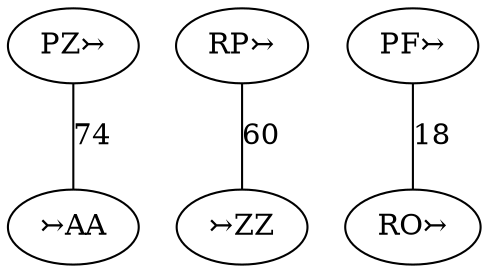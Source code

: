 graph {
    0 [label="PZ↣"]
    1 [label="↣ZZ"]
    2 [label="RP↣"]
    3 [label="↣AA"]
    4 [label="PF↣"]
    5 [label="RO↣"]
    2 -- 1 [label="60"]
    0 -- 3 [label="74"]
    4 -- 5 [label="18"]
}
